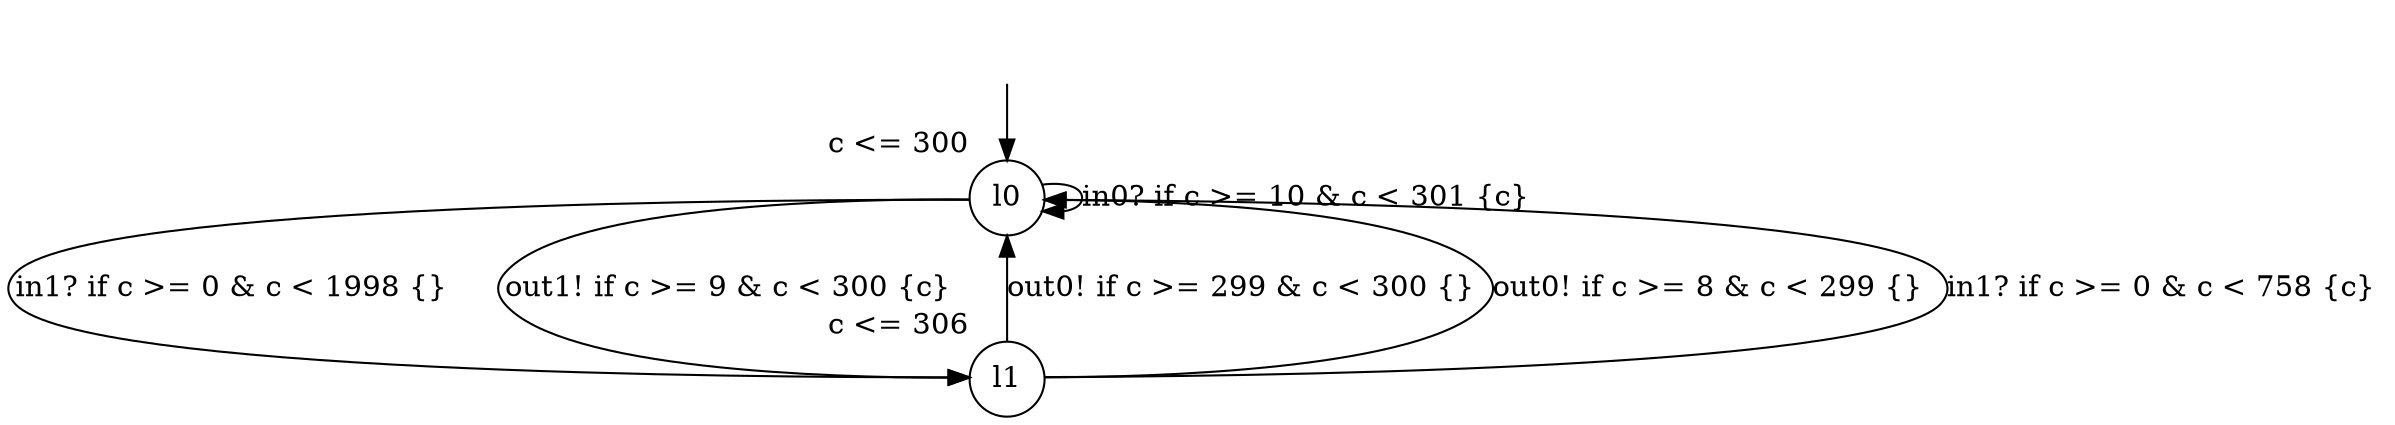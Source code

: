 digraph g {
__start0 [label="" shape="none"];
l0 [shape="circle" margin=0 label="l0", xlabel="c <= 300"];
l1 [shape="circle" margin=0 label="l1", xlabel="c <= 306"];
l0 -> l0 [label="in0? if c >= 10 & c < 301 {c} "];
l0 -> l1 [label="in1? if c >= 0 & c < 1998 {} "];
l0 -> l1 [label="out1! if c >= 9 & c < 300 {c} "];
l1 -> l0 [label="out0! if c >= 299 & c < 300 {} "];
l1 -> l0 [label="out0! if c >= 8 & c < 299 {} "];
l1 -> l0 [label="in1? if c >= 0 & c < 758 {c} "];
__start0 -> l0;
}
